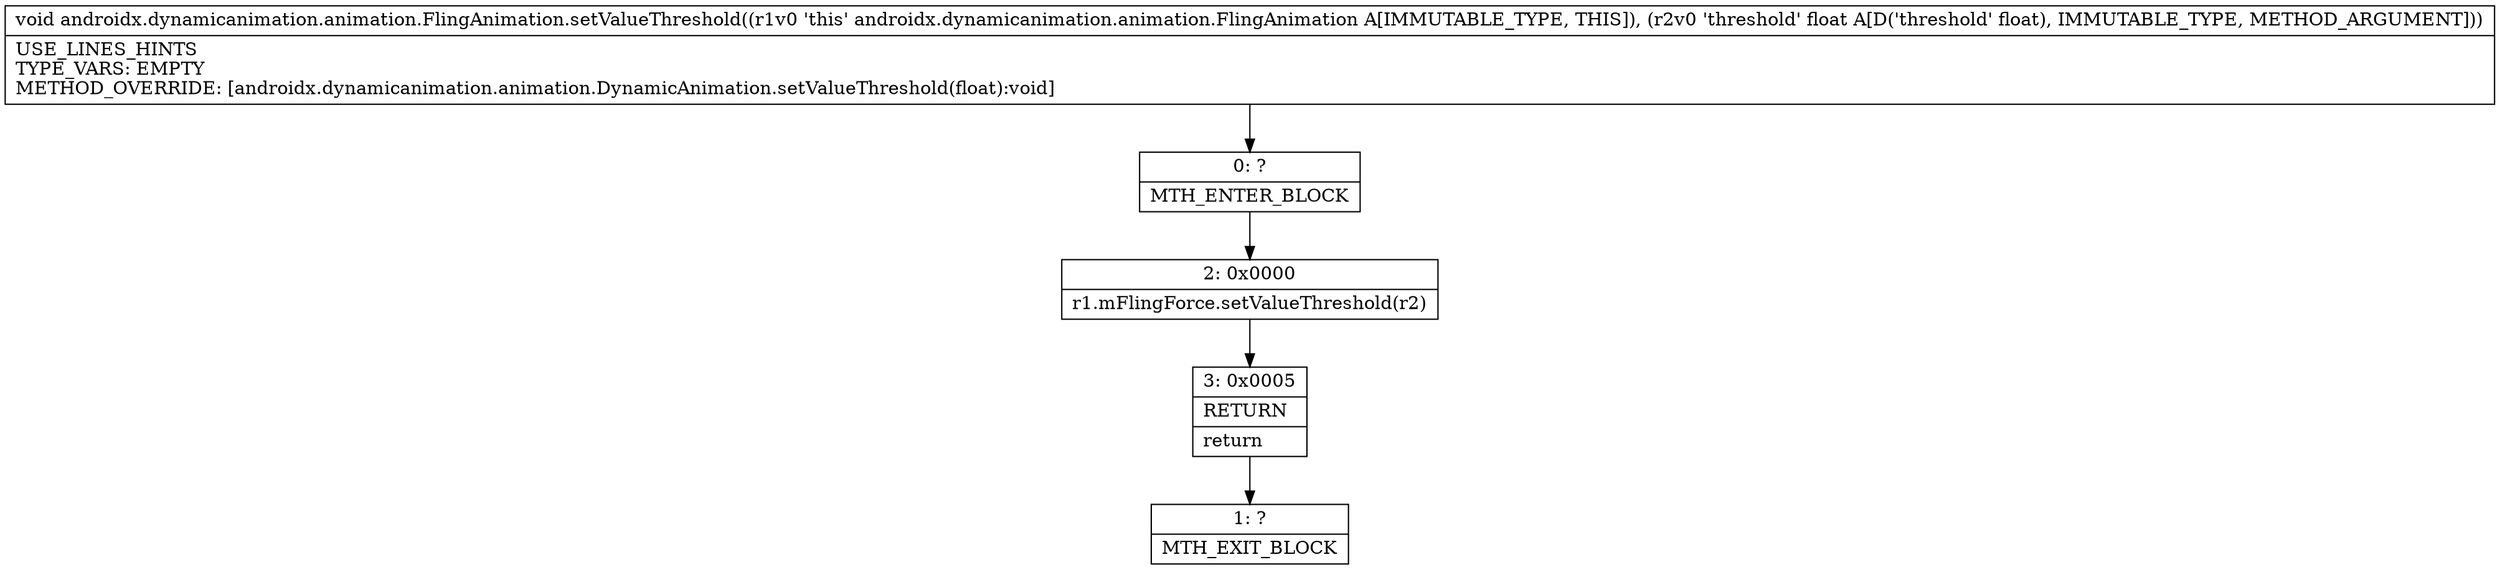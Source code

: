 digraph "CFG forandroidx.dynamicanimation.animation.FlingAnimation.setValueThreshold(F)V" {
Node_0 [shape=record,label="{0\:\ ?|MTH_ENTER_BLOCK\l}"];
Node_2 [shape=record,label="{2\:\ 0x0000|r1.mFlingForce.setValueThreshold(r2)\l}"];
Node_3 [shape=record,label="{3\:\ 0x0005|RETURN\l|return\l}"];
Node_1 [shape=record,label="{1\:\ ?|MTH_EXIT_BLOCK\l}"];
MethodNode[shape=record,label="{void androidx.dynamicanimation.animation.FlingAnimation.setValueThreshold((r1v0 'this' androidx.dynamicanimation.animation.FlingAnimation A[IMMUTABLE_TYPE, THIS]), (r2v0 'threshold' float A[D('threshold' float), IMMUTABLE_TYPE, METHOD_ARGUMENT]))  | USE_LINES_HINTS\lTYPE_VARS: EMPTY\lMETHOD_OVERRIDE: [androidx.dynamicanimation.animation.DynamicAnimation.setValueThreshold(float):void]\l}"];
MethodNode -> Node_0;Node_0 -> Node_2;
Node_2 -> Node_3;
Node_3 -> Node_1;
}

